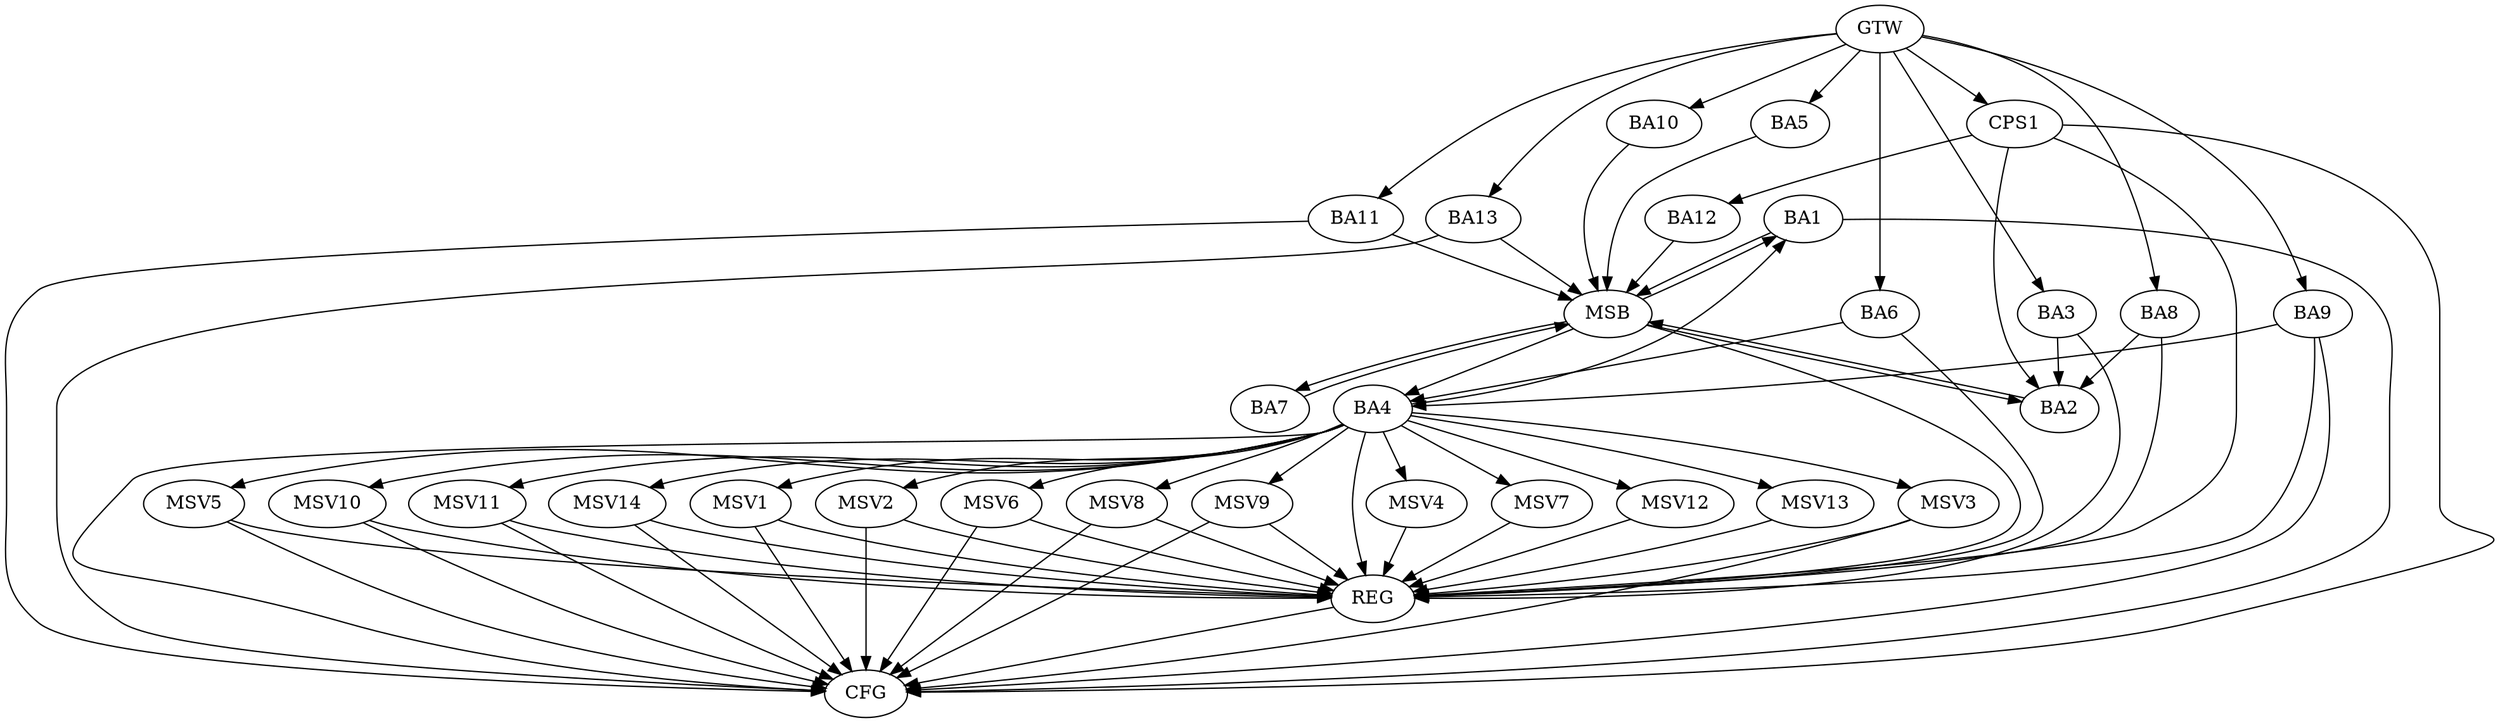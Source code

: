 strict digraph G {
  BA1 [ label="BA1" ];
  BA2 [ label="BA2" ];
  BA3 [ label="BA3" ];
  BA4 [ label="BA4" ];
  BA5 [ label="BA5" ];
  BA6 [ label="BA6" ];
  BA7 [ label="BA7" ];
  BA8 [ label="BA8" ];
  BA9 [ label="BA9" ];
  BA10 [ label="BA10" ];
  BA11 [ label="BA11" ];
  BA12 [ label="BA12" ];
  BA13 [ label="BA13" ];
  CPS1 [ label="CPS1" ];
  GTW [ label="GTW" ];
  REG [ label="REG" ];
  MSB [ label="MSB" ];
  CFG [ label="CFG" ];
  MSV1 [ label="MSV1" ];
  MSV2 [ label="MSV2" ];
  MSV3 [ label="MSV3" ];
  MSV4 [ label="MSV4" ];
  MSV5 [ label="MSV5" ];
  MSV6 [ label="MSV6" ];
  MSV7 [ label="MSV7" ];
  MSV8 [ label="MSV8" ];
  MSV9 [ label="MSV9" ];
  MSV10 [ label="MSV10" ];
  MSV11 [ label="MSV11" ];
  MSV12 [ label="MSV12" ];
  MSV13 [ label="MSV13" ];
  MSV14 [ label="MSV14" ];
  BA3 -> BA2;
  BA4 -> BA1;
  BA6 -> BA4;
  BA8 -> BA2;
  BA9 -> BA4;
  CPS1 -> BA2;
  CPS1 -> BA12;
  GTW -> BA3;
  GTW -> BA5;
  GTW -> BA6;
  GTW -> BA8;
  GTW -> BA9;
  GTW -> BA10;
  GTW -> BA11;
  GTW -> BA13;
  GTW -> CPS1;
  BA3 -> REG;
  BA4 -> REG;
  BA6 -> REG;
  BA8 -> REG;
  BA9 -> REG;
  CPS1 -> REG;
  BA1 -> MSB;
  MSB -> BA2;
  MSB -> REG;
  BA2 -> MSB;
  MSB -> BA1;
  BA5 -> MSB;
  MSB -> BA4;
  BA7 -> MSB;
  BA10 -> MSB;
  MSB -> BA7;
  BA11 -> MSB;
  BA12 -> MSB;
  BA13 -> MSB;
  CPS1 -> CFG;
  BA13 -> CFG;
  BA11 -> CFG;
  BA4 -> CFG;
  BA1 -> CFG;
  BA9 -> CFG;
  REG -> CFG;
  BA4 -> MSV1;
  MSV1 -> REG;
  MSV1 -> CFG;
  BA4 -> MSV2;
  MSV2 -> REG;
  MSV2 -> CFG;
  BA4 -> MSV3;
  MSV3 -> REG;
  MSV3 -> CFG;
  BA4 -> MSV4;
  MSV4 -> REG;
  BA4 -> MSV5;
  MSV5 -> REG;
  MSV5 -> CFG;
  BA4 -> MSV6;
  BA4 -> MSV7;
  MSV6 -> REG;
  MSV6 -> CFG;
  MSV7 -> REG;
  BA4 -> MSV8;
  MSV8 -> REG;
  MSV8 -> CFG;
  BA4 -> MSV9;
  MSV9 -> REG;
  MSV9 -> CFG;
  BA4 -> MSV10;
  MSV10 -> REG;
  MSV10 -> CFG;
  BA4 -> MSV11;
  MSV11 -> REG;
  MSV11 -> CFG;
  BA4 -> MSV12;
  BA4 -> MSV13;
  BA4 -> MSV14;
  MSV12 -> REG;
  MSV13 -> REG;
  MSV14 -> REG;
  MSV14 -> CFG;
}
